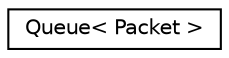 digraph "Graphical Class Hierarchy"
{
 // LATEX_PDF_SIZE
  edge [fontname="Helvetica",fontsize="10",labelfontname="Helvetica",labelfontsize="10"];
  node [fontname="Helvetica",fontsize="10",shape=record];
  rankdir="LR";
  Node0 [label="Queue\< Packet \>",height=0.2,width=0.4,color="black", fillcolor="white", style="filled",URL="$classns3_1_1_queue_3_01_packet_01_4.html",tooltip=" "];
}
